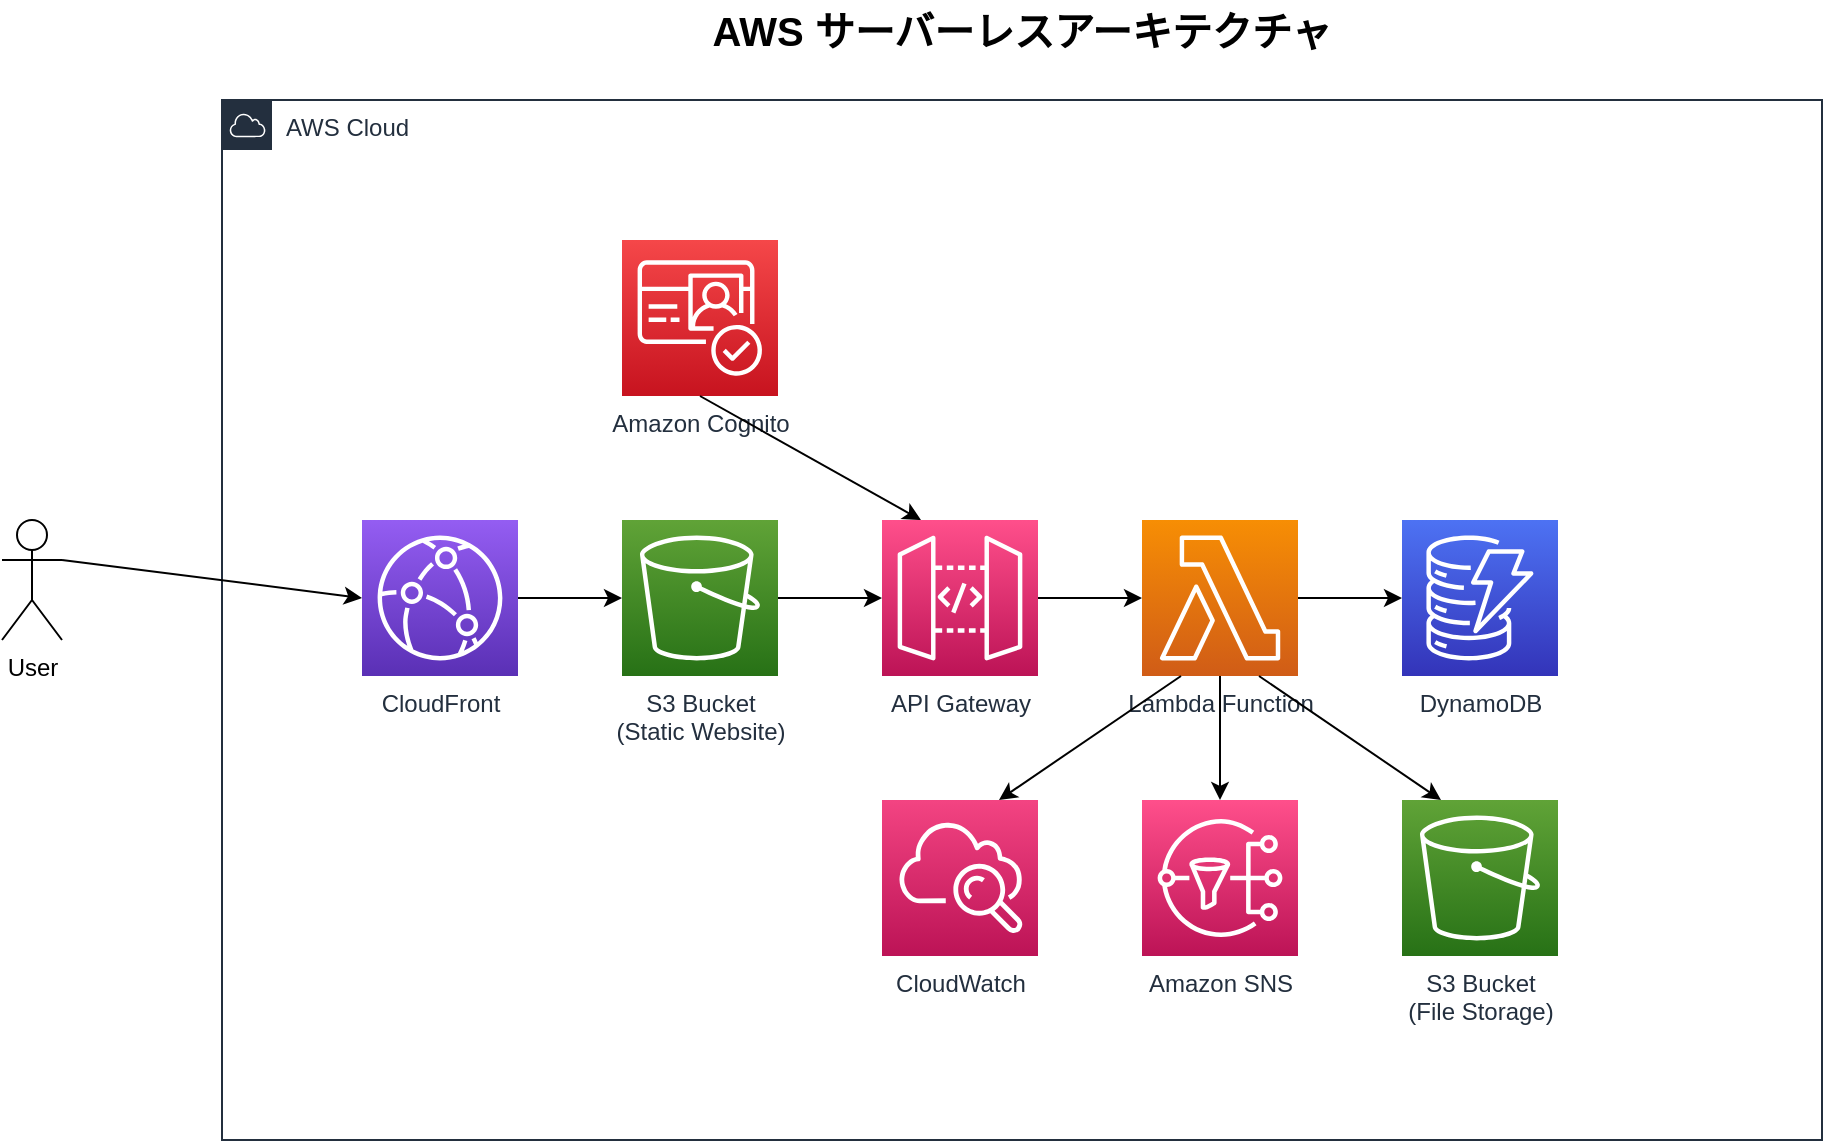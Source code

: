 <mxfile version="14.9.3" type="device">
  <diagram id="serverless-architecture" name="AWS Serverless Architecture">
    <mxGraphModel dx="1422" dy="798" grid="1" gridSize="10" guides="1" tooltips="1" connect="1" arrows="1" fold="1" page="1" pageScale="1" pageWidth="1100" pageHeight="850" math="0" shadow="0">
      <root>
        <mxCell id="0" />
        <mxCell id="1" parent="0" />
        <!-- クラウドボーダー -->
        <mxCell id="cloud_border" value="AWS Cloud" style="points=[[0,0],[0.25,0],[0.5,0],[0.75,0],[1,0],[1,0.25],[1,0.5],[1,0.75],[1,1],[0.75,1],[0.5,1],[0.25,1],[0,1],[0,0.75],[0,0.5],[0,0.25]];outlineConnect=0;gradientColor=none;html=1;whiteSpace=wrap;fontSize=12;fontStyle=0;container=1;pointerEvents=0;collapsible=0;recursiveResize=0;shape=mxgraph.aws4.group;grIcon=mxgraph.aws4.group_aws_cloud;strokeColor=#232F3E;fillColor=none;verticalAlign=top;align=left;spacingLeft=30;fontColor=#232F3E;dashed=0;" parent="1" vertex="1">
          <mxGeometry x="150" y="120" width="800" height="520" as="geometry" />
        </mxCell>
        <!-- ユーザー -->
        <mxCell id="user" value="User" style="shape=umlActor;verticalLabelPosition=bottom;verticalAlign=top;html=1;outlineConnect=0;" parent="1" vertex="1">
          <mxGeometry x="40" y="330" width="30" height="60" as="geometry" />
        </mxCell>
        <!-- CloudFront -->
        <mxCell id="cloudfront" value="CloudFront" style="sketch=0;points=[[0,0,0],[0.25,0,0],[0.5,0,0],[0.75,0,0],[1,0,0],[0,1,0],[0.25,1,0],[0.5,1,0],[0.75,1,0],[1,1,0],[0,0.25,0],[0,0.5,0],[0,0.75,0],[1,0.25,0],[1,0.5,0],[1,0.75,0]];outlineConnect=0;fontColor=#232F3E;gradientColor=#945DF2;gradientDirection=north;fillColor=#5A30B5;strokeColor=#ffffff;dashed=0;verticalLabelPosition=bottom;verticalAlign=top;align=center;html=1;fontSize=12;fontStyle=0;aspect=fixed;shape=mxgraph.aws4.resourceIcon;resIcon=mxgraph.aws4.cloudfront;" parent="cloud_border" vertex="1">
          <mxGeometry x="70" y="210" width="78" height="78" as="geometry" />
        </mxCell>
        <!-- S3 バケット -->
        <mxCell id="s3_bucket" value="S3 Bucket&#xa;(Static Website)" style="sketch=0;points=[[0,0,0],[0.25,0,0],[0.5,0,0],[0.75,0,0],[1,0,0],[0,1,0],[0.25,1,0],[0.5,1,0],[0.75,1,0],[1,1,0],[0,0.25,0],[0,0.5,0],[0,0.75,0],[1,0.25,0],[1,0.5,0],[1,0.75,0]];outlineConnect=0;fontColor=#232F3E;gradientColor=#60A337;gradientDirection=north;fillColor=#277116;strokeColor=#ffffff;dashed=0;verticalLabelPosition=bottom;verticalAlign=top;align=center;html=1;fontSize=12;fontStyle=0;aspect=fixed;shape=mxgraph.aws4.resourceIcon;resIcon=mxgraph.aws4.s3;" parent="cloud_border" vertex="1">
          <mxGeometry x="200" y="210" width="78" height="78" as="geometry" />
        </mxCell>
        <!-- API Gateway -->
        <mxCell id="api_gateway" value="API Gateway" style="sketch=0;points=[[0,0,0],[0.25,0,0],[0.5,0,0],[0.75,0,0],[1,0,0],[0,1,0],[0.25,1,0],[0.5,1,0],[0.75,1,0],[1,1,0],[0,0.25,0],[0,0.5,0],[0,0.75,0],[1,0.25,0],[1,0.5,0],[1,0.75,0]];outlineConnect=0;fontColor=#232F3E;gradientColor=#FF4F8B;gradientDirection=north;fillColor=#BC1356;strokeColor=#ffffff;dashed=0;verticalLabelPosition=bottom;verticalAlign=top;align=center;html=1;fontSize=12;fontStyle=0;aspect=fixed;shape=mxgraph.aws4.resourceIcon;resIcon=mxgraph.aws4.api_gateway;" parent="cloud_border" vertex="1">
          <mxGeometry x="330" y="210" width="78" height="78" as="geometry" />
        </mxCell>
        <!-- Lambda 関数 -->
        <mxCell id="lambda_function" value="Lambda Function" style="sketch=0;points=[[0,0,0],[0.25,0,0],[0.5,0,0],[0.75,0,0],[1,0,0],[0,1,0],[0.25,1,0],[0.5,1,0],[0.75,1,0],[1,1,0],[0,0.25,0],[0,0.5,0],[0,0.75,0],[1,0.25,0],[1,0.5,0],[1,0.75,0]];outlineConnect=0;fontColor=#232F3E;gradientColor=#F78E04;gradientDirection=north;fillColor=#D05C17;strokeColor=#ffffff;dashed=0;verticalLabelPosition=bottom;verticalAlign=top;align=center;html=1;fontSize=12;fontStyle=0;aspect=fixed;shape=mxgraph.aws4.resourceIcon;resIcon=mxgraph.aws4.lambda;" parent="cloud_border" vertex="1">
          <mxGeometry x="460" y="210" width="78" height="78" as="geometry" />
        </mxCell>
        <!-- DynamoDB -->
        <mxCell id="dynamodb" value="DynamoDB" style="sketch=0;points=[[0,0,0],[0.25,0,0],[0.5,0,0],[0.75,0,0],[1,0,0],[0,1,0],[0.25,1,0],[0.5,1,0],[0.75,1,0],[1,1,0],[0,0.25,0],[0,0.5,0],[0,0.75,0],[1,0.25,0],[1,0.5,0],[1,0.75,0]];outlineConnect=0;fontColor=#232F3E;gradientColor=#4D72F3;gradientDirection=north;fillColor=#3334B9;strokeColor=#ffffff;dashed=0;verticalLabelPosition=bottom;verticalAlign=top;align=center;html=1;fontSize=12;fontStyle=0;aspect=fixed;shape=mxgraph.aws4.resourceIcon;resIcon=mxgraph.aws4.dynamodb;" parent="cloud_border" vertex="1">
          <mxGeometry x="590" y="210" width="78" height="78" as="geometry" />
        </mxCell>
        <!-- S3 バケット (ファイル保存) -->
        <mxCell id="s3_storage" value="S3 Bucket&#xa;(File Storage)" style="sketch=0;points=[[0,0,0],[0.25,0,0],[0.5,0,0],[0.75,0,0],[1,0,0],[0,1,0],[0.25,1,0],[0.5,1,0],[0.75,1,0],[1,1,0],[0,0.25,0],[0,0.5,0],[0,0.75,0],[1,0.25,0],[1,0.5,0],[1,0.75,0]];outlineConnect=0;fontColor=#232F3E;gradientColor=#60A337;gradientDirection=north;fillColor=#277116;strokeColor=#ffffff;dashed=0;verticalLabelPosition=bottom;verticalAlign=top;align=center;html=1;fontSize=12;fontStyle=0;aspect=fixed;shape=mxgraph.aws4.resourceIcon;resIcon=mxgraph.aws4.s3;" parent="cloud_border" vertex="1">
          <mxGeometry x="590" y="350" width="78" height="78" as="geometry" />
        </mxCell>
        <!-- SNS -->
        <mxCell id="sns" value="Amazon SNS" style="sketch=0;points=[[0,0,0],[0.25,0,0],[0.5,0,0],[0.75,0,0],[1,0,0],[0,1,0],[0.25,1,0],[0.5,1,0],[0.75,1,0],[1,1,0],[0,0.25,0],[0,0.5,0],[0,0.75,0],[1,0.25,0],[1,0.5,0],[1,0.75,0]];outlineConnect=0;fontColor=#232F3E;gradientColor=#FF4F8B;gradientDirection=north;fillColor=#BC1356;strokeColor=#ffffff;dashed=0;verticalLabelPosition=bottom;verticalAlign=top;align=center;html=1;fontSize=12;fontStyle=0;aspect=fixed;shape=mxgraph.aws4.resourceIcon;resIcon=mxgraph.aws4.sns;" parent="cloud_border" vertex="1">
          <mxGeometry x="460" y="350" width="78" height="78" as="geometry" />
        </mxCell>
        <!-- Cognito -->
        <mxCell id="cognito" value="Amazon Cognito" style="sketch=0;points=[[0,0,0],[0.25,0,0],[0.5,0,0],[0.75,0,0],[1,0,0],[0,1,0],[0.25,1,0],[0.5,1,0],[0.75,1,0],[1,1,0],[0,0.25,0],[0,0.5,0],[0,0.75,0],[1,0.25,0],[1,0.5,0],[1,0.75,0]];outlineConnect=0;fontColor=#232F3E;gradientColor=#F54749;gradientDirection=north;fillColor=#C7131F;strokeColor=#ffffff;dashed=0;verticalLabelPosition=bottom;verticalAlign=top;align=center;html=1;fontSize=12;fontStyle=0;aspect=fixed;shape=mxgraph.aws4.resourceIcon;resIcon=mxgraph.aws4.cognito;" parent="cloud_border" vertex="1">
          <mxGeometry x="200" y="70" width="78" height="78" as="geometry" />
        </mxCell>
        <!-- CloudWatch -->
        <mxCell id="cloudwatch" value="CloudWatch" style="sketch=0;points=[[0,0,0],[0.25,0,0],[0.5,0,0],[0.75,0,0],[1,0,0],[0,1,0],[0.25,1,0],[0.5,1,0],[0.75,1,0],[1,1,0],[0,0.25,0],[0,0.5,0],[0,0.75,0],[1,0.25,0],[1,0.5,0],[1,0.75,0]];outlineConnect=0;fontColor=#232F3E;gradientColor=#F34482;gradientDirection=north;fillColor=#BC1356;strokeColor=#ffffff;dashed=0;verticalLabelPosition=bottom;verticalAlign=top;align=center;html=1;fontSize=12;fontStyle=0;aspect=fixed;shape=mxgraph.aws4.resourceIcon;resIcon=mxgraph.aws4.cloudwatch;" parent="cloud_border" vertex="1">
          <mxGeometry x="330" y="350" width="78" height="78" as="geometry" />
        </mxCell>
        <!-- 接続線 -->
        <mxCell id="user_to_cloudfront" value="" style="endArrow=classic;html=1;rounded=0;exitX=1;exitY=0.333;exitDx=0;exitDy=0;exitPerimeter=0;entryX=0;entryY=0.5;entryDx=0;entryDy=0;entryPerimeter=0;" parent="1" source="user" target="cloudfront" edge="1">
          <mxGeometry width="50" height="50" relative="1" as="geometry">
            <mxPoint x="90" y="350" as="sourcePoint" />
            <mxPoint x="140" y="300" as="targetPoint" />
          </mxGeometry>
        </mxCell>
        <mxCell id="cloudfront_to_s3" value="" style="endArrow=classic;html=1;rounded=0;exitX=1;exitY=0.5;exitDx=0;exitDy=0;exitPerimeter=0;entryX=0;entryY=0.5;entryDx=0;entryDy=0;entryPerimeter=0;" parent="cloud_border" source="cloudfront" target="s3_bucket" edge="1">
          <mxGeometry width="50" height="50" relative="1" as="geometry">
            <mxPoint x="148" y="249" as="sourcePoint" />
            <mxPoint x="198" y="249" as="targetPoint" />
          </mxGeometry>
        </mxCell>
        <mxCell id="cloudfront_to_api" value="" style="endArrow=classic;html=1;rounded=0;exitX=1;exitY=0.5;exitDx=0;exitDy=0;exitPerimeter=0;entryX=0;entryY=0.5;entryDx=0;entryDy=0;entryPerimeter=0;" parent="cloud_border" source="s3_bucket" target="api_gateway" edge="1">
          <mxGeometry width="50" height="50" relative="1" as="geometry">
            <mxPoint x="278" y="249" as="sourcePoint" />
            <mxPoint x="328" y="249" as="targetPoint" />
          </mxGeometry>
        </mxCell>
        <mxCell id="api_to_lambda" value="" style="endArrow=classic;html=1;rounded=0;exitX=1;exitY=0.5;exitDx=0;exitDy=0;exitPerimeter=0;entryX=0;entryY=0.5;entryDx=0;entryDy=0;entryPerimeter=0;" parent="cloud_border" source="api_gateway" target="lambda_function" edge="1">
          <mxGeometry width="50" height="50" relative="1" as="geometry">
            <mxPoint x="408" y="249" as="sourcePoint" />
            <mxPoint x="458" y="249" as="targetPoint" />
          </mxGeometry>
        </mxCell>
        <mxCell id="lambda_to_dynamodb" value="" style="endArrow=classic;html=1;rounded=0;exitX=1;exitY=0.5;exitDx=0;exitDy=0;exitPerimeter=0;entryX=0;entryY=0.5;entryDx=0;entryDy=0;entryPerimeter=0;" parent="cloud_border" source="lambda_function" target="dynamodb" edge="1">
          <mxGeometry width="50" height="50" relative="1" as="geometry">
            <mxPoint x="538" y="249" as="sourcePoint" />
            <mxPoint x="588" y="249" as="targetPoint" />
          </mxGeometry>
        </mxCell>
        <mxCell id="lambda_to_sns" value="" style="endArrow=classic;html=1;rounded=0;exitX=0.5;exitY=1;exitDx=0;exitDy=0;exitPerimeter=0;entryX=0.5;entryY=0;entryDx=0;entryDy=0;entryPerimeter=0;" parent="cloud_border" source="lambda_function" target="sns" edge="1">
          <mxGeometry width="50" height="50" relative="1" as="geometry">
            <mxPoint x="499" y="298" as="sourcePoint" />
            <mxPoint x="499" y="348" as="targetPoint" />
          </mxGeometry>
        </mxCell>
        <mxCell id="lambda_to_s3" value="" style="endArrow=classic;html=1;rounded=0;exitX=0.75;exitY=1;exitDx=0;exitDy=0;exitPerimeter=0;entryX=0.25;entryY=0;entryDx=0;entryDy=0;entryPerimeter=0;" parent="cloud_border" source="lambda_function" target="s3_storage" edge="1">
          <mxGeometry width="50" height="50" relative="1" as="geometry">
            <mxPoint x="518.5" y="298" as="sourcePoint" />
            <mxPoint x="609.5" y="348" as="targetPoint" />
          </mxGeometry>
        </mxCell>
        <mxCell id="lambda_to_cloudwatch" value="" style="endArrow=classic;html=1;rounded=0;exitX=0.25;exitY=1;exitDx=0;exitDy=0;exitPerimeter=0;entryX=0.75;entryY=0;entryDx=0;entryDy=0;entryPerimeter=0;" parent="cloud_border" source="lambda_function" target="cloudwatch" edge="1">
          <mxGeometry width="50" height="50" relative="1" as="geometry">
            <mxPoint x="479.5" y="298" as="sourcePoint" />
            <mxPoint x="388.5" y="348" as="targetPoint" />
          </mxGeometry>
        </mxCell>
        <mxCell id="cognito_to_api" value="" style="endArrow=classic;html=1;rounded=0;exitX=0.5;exitY=1;exitDx=0;exitDy=0;exitPerimeter=0;entryX=0.25;entryY=0;entryDx=0;entryDy=0;entryPerimeter=0;" parent="cloud_border" source="cognito" target="api_gateway" edge="1">
          <mxGeometry width="50" height="50" relative="1" as="geometry">
            <mxPoint x="239" y="158" as="sourcePoint" />
            <mxPoint x="359" y="200" as="targetPoint" />
          </mxGeometry>
        </mxCell>
        <!-- サービス説明ラベル -->
        <mxCell id="architecture_title" value="AWS サーバーレスアーキテクチャ" style="text;html=1;strokeColor=none;fillColor=none;align=center;verticalAlign=middle;whiteSpace=wrap;rounded=0;fontSize=20;fontStyle=1" parent="1" vertex="1">
          <mxGeometry x="350" y="70" width="400" height="30" as="geometry" />
        </mxCell>
      </root>
    </mxGraphModel>
  </diagram>
</mxfile>
